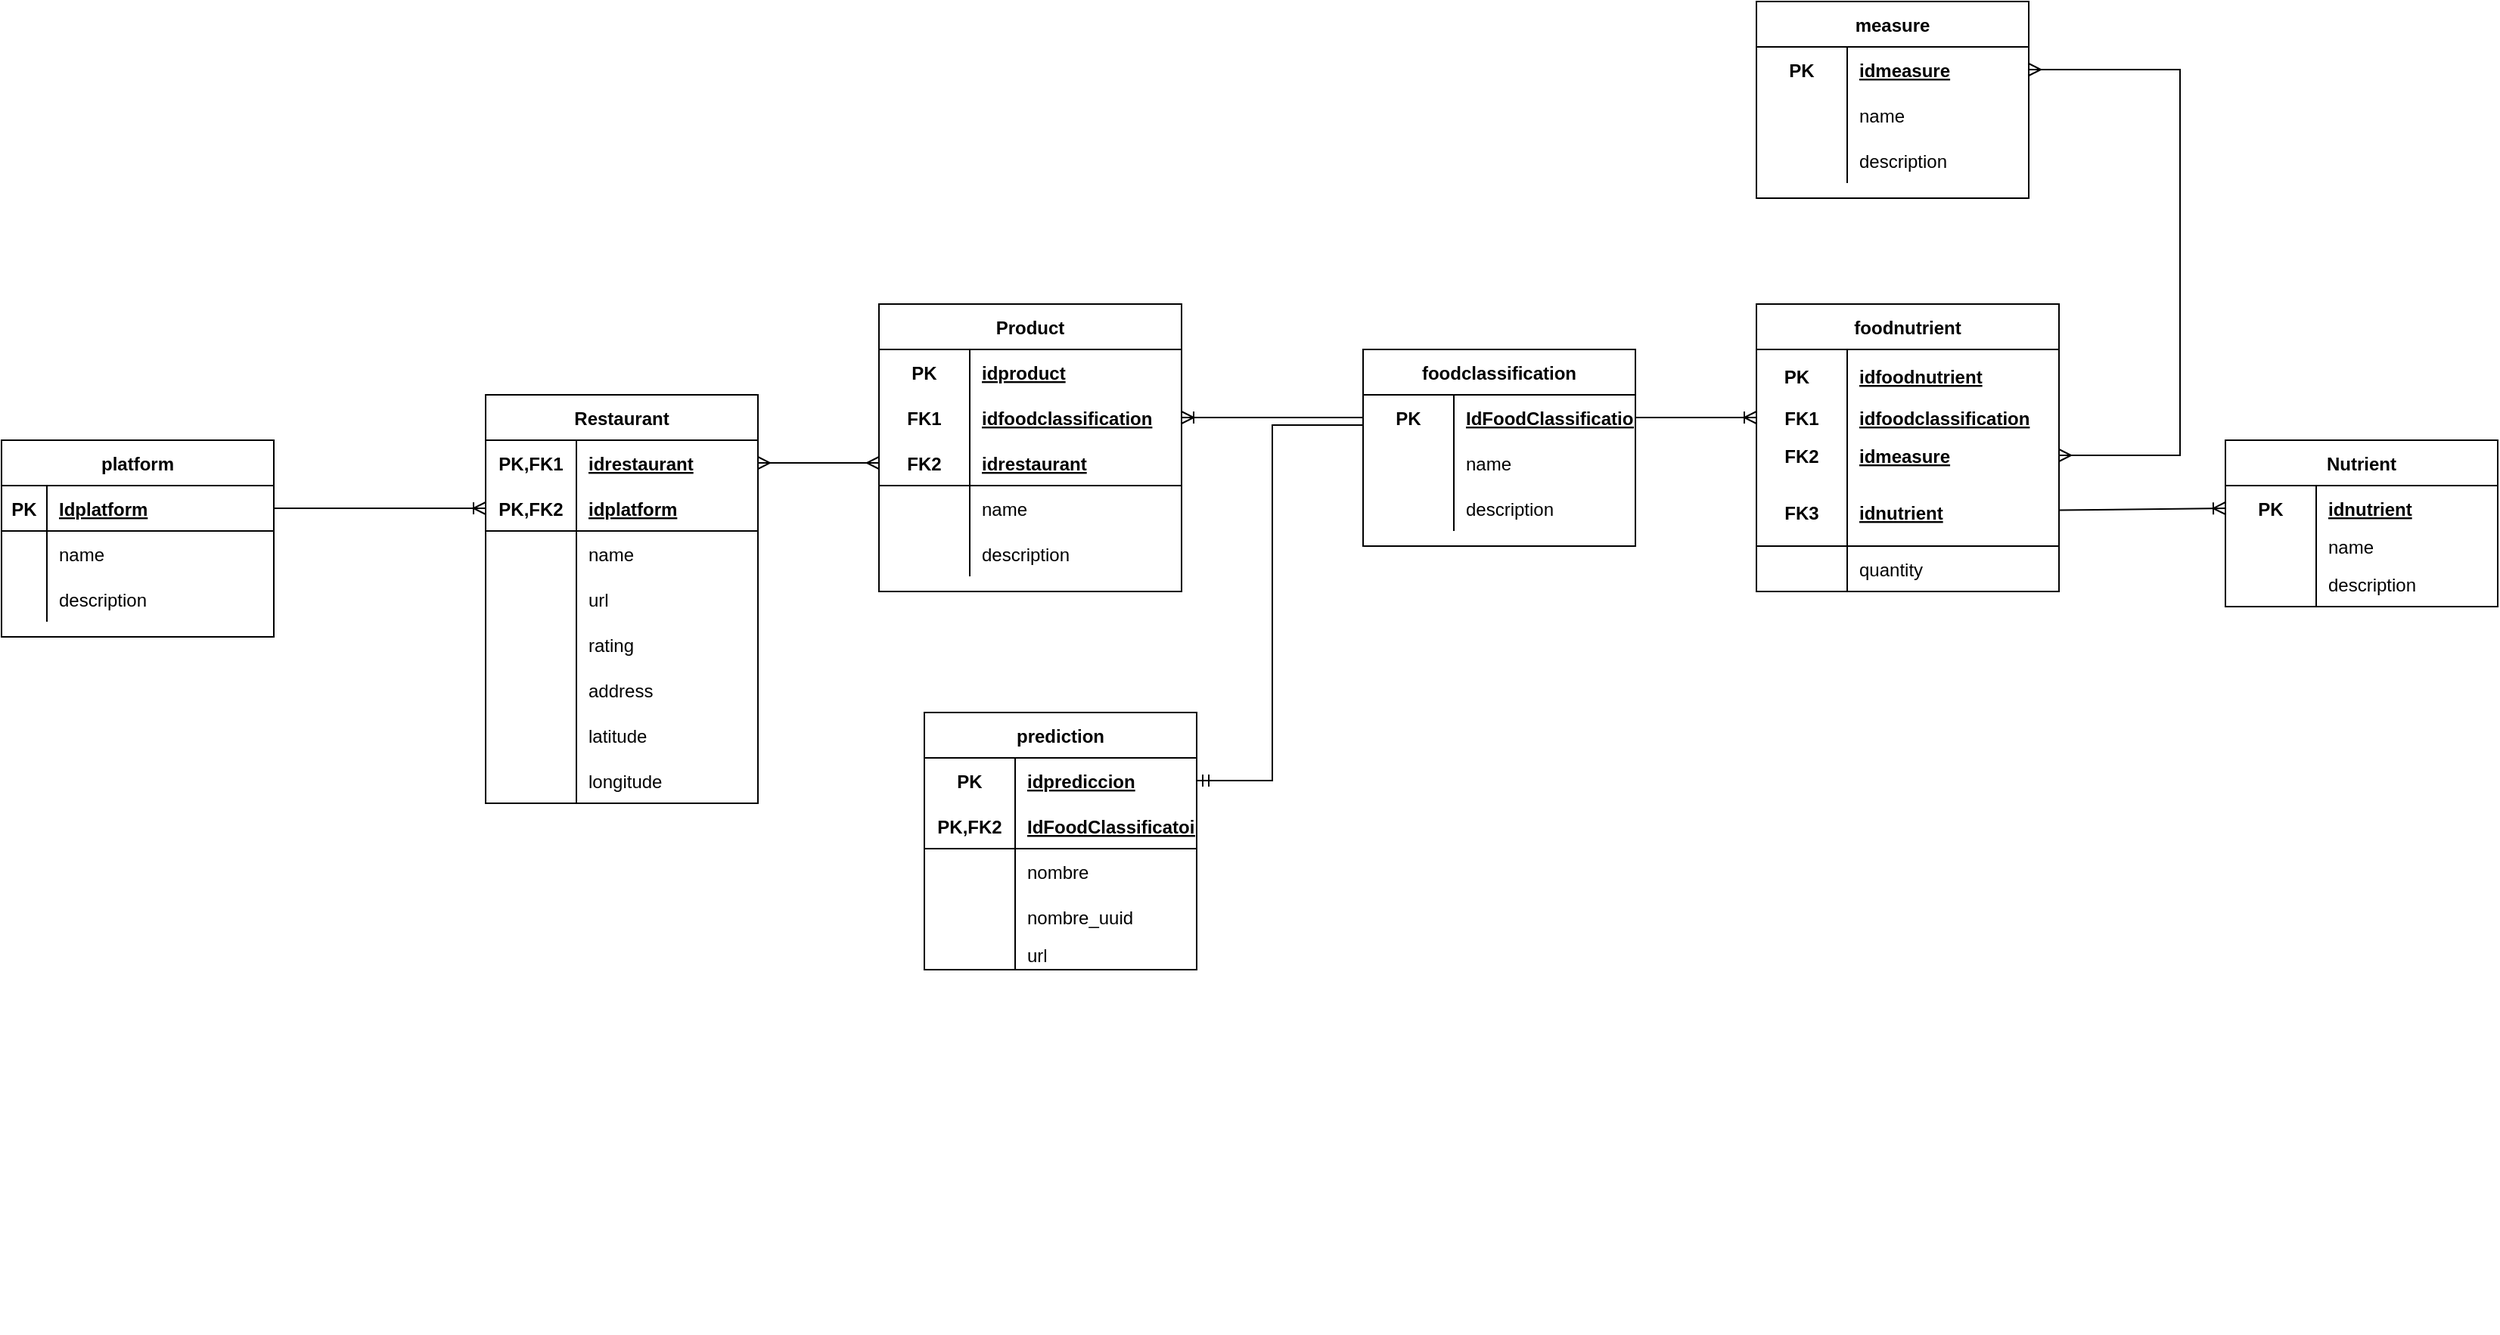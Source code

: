 <mxfile version="20.2.3" type="device"><diagram id="R2lEEEUBdFMjLlhIrx00" name="Page-1"><mxGraphModel dx="2277" dy="979" grid="1" gridSize="10" guides="1" tooltips="1" connect="1" arrows="1" fold="1" page="1" pageScale="1" pageWidth="850" pageHeight="1100" math="0" shadow="0" extFonts="Permanent Marker^https://fonts.googleapis.com/css?family=Permanent+Marker"><root><mxCell id="0"/><mxCell id="1" parent="0"/><mxCell id="LYZ60aFXGZnPsncm2H6R-14" value="Product" style="shape=table;startSize=30;container=1;collapsible=1;childLayout=tableLayout;fixedRows=1;rowLines=0;fontStyle=1;align=center;resizeLast=1;" parent="1" vertex="1"><mxGeometry x="390" y="250" width="200" height="190" as="geometry"/></mxCell><mxCell id="LYZ60aFXGZnPsncm2H6R-15" value="" style="shape=tableRow;horizontal=0;startSize=0;swimlaneHead=0;swimlaneBody=0;fillColor=none;collapsible=0;dropTarget=0;points=[[0,0.5],[1,0.5]];portConstraint=eastwest;top=0;left=0;right=0;bottom=0;" parent="LYZ60aFXGZnPsncm2H6R-14" vertex="1"><mxGeometry y="30" width="200" height="30" as="geometry"/></mxCell><mxCell id="LYZ60aFXGZnPsncm2H6R-16" value="PK" style="shape=partialRectangle;connectable=0;fillColor=none;top=0;left=0;bottom=0;right=0;fontStyle=1;overflow=hidden;" parent="LYZ60aFXGZnPsncm2H6R-15" vertex="1"><mxGeometry width="60" height="30" as="geometry"><mxRectangle width="60" height="30" as="alternateBounds"/></mxGeometry></mxCell><mxCell id="LYZ60aFXGZnPsncm2H6R-17" value="idproduct" style="shape=partialRectangle;connectable=0;fillColor=none;top=0;left=0;bottom=0;right=0;align=left;spacingLeft=6;fontStyle=5;overflow=hidden;" parent="LYZ60aFXGZnPsncm2H6R-15" vertex="1"><mxGeometry x="60" width="140" height="30" as="geometry"><mxRectangle width="140" height="30" as="alternateBounds"/></mxGeometry></mxCell><mxCell id="iwCgshM_eKpc2wPB2nay-14" value="" style="shape=tableRow;horizontal=0;startSize=0;swimlaneHead=0;swimlaneBody=0;fillColor=none;collapsible=0;dropTarget=0;points=[[0,0.5],[1,0.5]];portConstraint=eastwest;top=0;left=0;right=0;bottom=0;" parent="LYZ60aFXGZnPsncm2H6R-14" vertex="1"><mxGeometry y="60" width="200" height="30" as="geometry"/></mxCell><mxCell id="iwCgshM_eKpc2wPB2nay-15" value="FK1" style="shape=partialRectangle;connectable=0;fillColor=none;top=0;left=0;bottom=0;right=0;fontStyle=1;overflow=hidden;" parent="iwCgshM_eKpc2wPB2nay-14" vertex="1"><mxGeometry width="60" height="30" as="geometry"><mxRectangle width="60" height="30" as="alternateBounds"/></mxGeometry></mxCell><mxCell id="iwCgshM_eKpc2wPB2nay-16" value="idfoodclassification" style="shape=partialRectangle;connectable=0;fillColor=none;top=0;left=0;bottom=0;right=0;align=left;spacingLeft=6;fontStyle=5;overflow=hidden;" parent="iwCgshM_eKpc2wPB2nay-14" vertex="1"><mxGeometry x="60" width="140" height="30" as="geometry"><mxRectangle width="140" height="30" as="alternateBounds"/></mxGeometry></mxCell><mxCell id="LYZ60aFXGZnPsncm2H6R-128" value="" style="shape=tableRow;horizontal=0;startSize=0;swimlaneHead=0;swimlaneBody=0;fillColor=none;collapsible=0;dropTarget=0;points=[[0,0.5],[1,0.5]];portConstraint=eastwest;top=0;left=0;right=0;bottom=1;" parent="LYZ60aFXGZnPsncm2H6R-14" vertex="1"><mxGeometry y="90" width="200" height="30" as="geometry"/></mxCell><mxCell id="LYZ60aFXGZnPsncm2H6R-129" value="FK2" style="shape=partialRectangle;connectable=0;fillColor=none;top=0;left=0;bottom=0;right=0;fontStyle=1;overflow=hidden;" parent="LYZ60aFXGZnPsncm2H6R-128" vertex="1"><mxGeometry width="60" height="30" as="geometry"><mxRectangle width="60" height="30" as="alternateBounds"/></mxGeometry></mxCell><mxCell id="LYZ60aFXGZnPsncm2H6R-130" value="idrestaurant" style="shape=partialRectangle;connectable=0;fillColor=none;top=0;left=0;bottom=0;right=0;align=left;spacingLeft=6;fontStyle=5;overflow=hidden;" parent="LYZ60aFXGZnPsncm2H6R-128" vertex="1"><mxGeometry x="60" width="140" height="30" as="geometry"><mxRectangle width="140" height="30" as="alternateBounds"/></mxGeometry></mxCell><mxCell id="LYZ60aFXGZnPsncm2H6R-21" value="" style="shape=tableRow;horizontal=0;startSize=0;swimlaneHead=0;swimlaneBody=0;fillColor=none;collapsible=0;dropTarget=0;points=[[0,0.5],[1,0.5]];portConstraint=eastwest;top=0;left=0;right=0;bottom=0;" parent="LYZ60aFXGZnPsncm2H6R-14" vertex="1"><mxGeometry y="120" width="200" height="30" as="geometry"/></mxCell><mxCell id="LYZ60aFXGZnPsncm2H6R-22" value="" style="shape=partialRectangle;connectable=0;fillColor=none;top=0;left=0;bottom=0;right=0;editable=1;overflow=hidden;" parent="LYZ60aFXGZnPsncm2H6R-21" vertex="1"><mxGeometry width="60" height="30" as="geometry"><mxRectangle width="60" height="30" as="alternateBounds"/></mxGeometry></mxCell><mxCell id="LYZ60aFXGZnPsncm2H6R-23" value="name" style="shape=partialRectangle;connectable=0;fillColor=none;top=0;left=0;bottom=0;right=0;align=left;spacingLeft=6;overflow=hidden;" parent="LYZ60aFXGZnPsncm2H6R-21" vertex="1"><mxGeometry x="60" width="140" height="30" as="geometry"><mxRectangle width="140" height="30" as="alternateBounds"/></mxGeometry></mxCell><mxCell id="LYZ60aFXGZnPsncm2H6R-118" value="" style="shape=tableRow;horizontal=0;startSize=0;swimlaneHead=0;swimlaneBody=0;fillColor=none;collapsible=0;dropTarget=0;points=[[0,0.5],[1,0.5]];portConstraint=eastwest;top=0;left=0;right=0;bottom=0;" parent="LYZ60aFXGZnPsncm2H6R-14" vertex="1"><mxGeometry y="150" width="200" height="30" as="geometry"/></mxCell><mxCell id="LYZ60aFXGZnPsncm2H6R-119" value="" style="shape=partialRectangle;connectable=0;fillColor=none;top=0;left=0;bottom=0;right=0;editable=1;overflow=hidden;" parent="LYZ60aFXGZnPsncm2H6R-118" vertex="1"><mxGeometry width="60" height="30" as="geometry"><mxRectangle width="60" height="30" as="alternateBounds"/></mxGeometry></mxCell><mxCell id="LYZ60aFXGZnPsncm2H6R-120" value="description" style="shape=partialRectangle;connectable=0;fillColor=none;top=0;left=0;bottom=0;right=0;align=left;spacingLeft=6;overflow=hidden;" parent="LYZ60aFXGZnPsncm2H6R-118" vertex="1"><mxGeometry x="60" width="140" height="30" as="geometry"><mxRectangle width="140" height="30" as="alternateBounds"/></mxGeometry></mxCell><mxCell id="LYZ60aFXGZnPsncm2H6R-27" value="Nutrient" style="shape=table;startSize=30;container=1;collapsible=1;childLayout=tableLayout;fixedRows=1;rowLines=0;fontStyle=1;align=center;resizeLast=1;" parent="1" vertex="1"><mxGeometry x="1280" y="340" width="180" height="110" as="geometry"/></mxCell><mxCell id="LYZ60aFXGZnPsncm2H6R-28" value="" style="shape=tableRow;horizontal=0;startSize=0;swimlaneHead=0;swimlaneBody=0;fillColor=none;collapsible=0;dropTarget=0;points=[[0,0.5],[1,0.5]];portConstraint=eastwest;top=0;left=0;right=0;bottom=0;" parent="LYZ60aFXGZnPsncm2H6R-27" vertex="1"><mxGeometry y="30" width="180" height="30" as="geometry"/></mxCell><mxCell id="LYZ60aFXGZnPsncm2H6R-29" value="PK" style="shape=partialRectangle;connectable=0;fillColor=none;top=0;left=0;bottom=0;right=0;fontStyle=1;overflow=hidden;" parent="LYZ60aFXGZnPsncm2H6R-28" vertex="1"><mxGeometry width="60" height="30" as="geometry"><mxRectangle width="60" height="30" as="alternateBounds"/></mxGeometry></mxCell><mxCell id="LYZ60aFXGZnPsncm2H6R-30" value="idnutrient" style="shape=partialRectangle;connectable=0;fillColor=none;top=0;left=0;bottom=0;right=0;align=left;spacingLeft=6;fontStyle=5;overflow=hidden;" parent="LYZ60aFXGZnPsncm2H6R-28" vertex="1"><mxGeometry x="60" width="120" height="30" as="geometry"><mxRectangle width="120" height="30" as="alternateBounds"/></mxGeometry></mxCell><mxCell id="LYZ60aFXGZnPsncm2H6R-34" value="" style="shape=tableRow;horizontal=0;startSize=0;swimlaneHead=0;swimlaneBody=0;fillColor=none;collapsible=0;dropTarget=0;points=[[0,0.5],[1,0.5]];portConstraint=eastwest;top=0;left=0;right=0;bottom=0;" parent="LYZ60aFXGZnPsncm2H6R-27" vertex="1"><mxGeometry y="60" width="180" height="20" as="geometry"/></mxCell><mxCell id="LYZ60aFXGZnPsncm2H6R-35" value="" style="shape=partialRectangle;connectable=0;fillColor=none;top=0;left=0;bottom=0;right=0;editable=1;overflow=hidden;" parent="LYZ60aFXGZnPsncm2H6R-34" vertex="1"><mxGeometry width="60" height="20" as="geometry"><mxRectangle width="60" height="20" as="alternateBounds"/></mxGeometry></mxCell><mxCell id="LYZ60aFXGZnPsncm2H6R-36" value="name" style="shape=partialRectangle;connectable=0;fillColor=none;top=0;left=0;bottom=0;right=0;align=left;spacingLeft=6;overflow=hidden;" parent="LYZ60aFXGZnPsncm2H6R-34" vertex="1"><mxGeometry x="60" width="120" height="20" as="geometry"><mxRectangle width="120" height="20" as="alternateBounds"/></mxGeometry></mxCell><mxCell id="iwCgshM_eKpc2wPB2nay-20" value="" style="shape=tableRow;horizontal=0;startSize=0;swimlaneHead=0;swimlaneBody=0;fillColor=none;collapsible=0;dropTarget=0;points=[[0,0.5],[1,0.5]];portConstraint=eastwest;top=0;left=0;right=0;bottom=0;" parent="LYZ60aFXGZnPsncm2H6R-27" vertex="1"><mxGeometry y="80" width="180" height="30" as="geometry"/></mxCell><mxCell id="iwCgshM_eKpc2wPB2nay-21" value="" style="shape=partialRectangle;connectable=0;fillColor=none;top=0;left=0;bottom=0;right=0;editable=1;overflow=hidden;" parent="iwCgshM_eKpc2wPB2nay-20" vertex="1"><mxGeometry width="60" height="30" as="geometry"><mxRectangle width="60" height="30" as="alternateBounds"/></mxGeometry></mxCell><mxCell id="iwCgshM_eKpc2wPB2nay-22" value="description" style="shape=partialRectangle;connectable=0;fillColor=none;top=0;left=0;bottom=0;right=0;align=left;spacingLeft=6;overflow=hidden;" parent="iwCgshM_eKpc2wPB2nay-20" vertex="1"><mxGeometry x="60" width="120" height="30" as="geometry"><mxRectangle width="120" height="30" as="alternateBounds"/></mxGeometry></mxCell><mxCell id="LYZ60aFXGZnPsncm2H6R-40" value="foodnutrient" style="shape=table;startSize=30;container=1;collapsible=1;childLayout=tableLayout;fixedRows=1;rowLines=0;fontStyle=1;align=center;resizeLast=1;" parent="1" vertex="1"><mxGeometry x="970" y="250" width="200" height="190" as="geometry"/></mxCell><mxCell id="LYZ60aFXGZnPsncm2H6R-132" value="" style="shape=tableRow;horizontal=0;startSize=0;swimlaneHead=0;swimlaneBody=0;fillColor=none;collapsible=0;dropTarget=0;points=[[0,0.5],[1,0.5]];portConstraint=eastwest;top=0;left=0;right=0;bottom=0;" parent="LYZ60aFXGZnPsncm2H6R-40" vertex="1"><mxGeometry y="30" width="200" height="35" as="geometry"/></mxCell><mxCell id="LYZ60aFXGZnPsncm2H6R-133" value="PK  " style="shape=partialRectangle;connectable=0;fillColor=none;top=0;left=0;bottom=0;right=0;fontStyle=1;overflow=hidden;" parent="LYZ60aFXGZnPsncm2H6R-132" vertex="1"><mxGeometry width="60" height="35" as="geometry"><mxRectangle width="60" height="35" as="alternateBounds"/></mxGeometry></mxCell><mxCell id="LYZ60aFXGZnPsncm2H6R-134" value="idfoodnutrient" style="shape=partialRectangle;connectable=0;fillColor=none;top=0;left=0;bottom=0;right=0;align=left;spacingLeft=6;fontStyle=5;overflow=hidden;" parent="LYZ60aFXGZnPsncm2H6R-132" vertex="1"><mxGeometry x="60" width="140" height="35" as="geometry"><mxRectangle width="140" height="35" as="alternateBounds"/></mxGeometry></mxCell><mxCell id="LYZ60aFXGZnPsncm2H6R-41" value="" style="shape=tableRow;horizontal=0;startSize=0;swimlaneHead=0;swimlaneBody=0;fillColor=none;collapsible=0;dropTarget=0;points=[[0,0.5],[1,0.5]];portConstraint=eastwest;top=0;left=0;right=0;bottom=0;" parent="LYZ60aFXGZnPsncm2H6R-40" vertex="1"><mxGeometry y="65" width="200" height="20" as="geometry"/></mxCell><mxCell id="LYZ60aFXGZnPsncm2H6R-42" value="FK1" style="shape=partialRectangle;connectable=0;fillColor=none;top=0;left=0;bottom=0;right=0;fontStyle=1;overflow=hidden;" parent="LYZ60aFXGZnPsncm2H6R-41" vertex="1"><mxGeometry width="60" height="20" as="geometry"><mxRectangle width="60" height="20" as="alternateBounds"/></mxGeometry></mxCell><mxCell id="LYZ60aFXGZnPsncm2H6R-43" value="idfoodclassification" style="shape=partialRectangle;connectable=0;fillColor=none;top=0;left=0;bottom=0;right=0;align=left;spacingLeft=6;fontStyle=5;overflow=hidden;" parent="LYZ60aFXGZnPsncm2H6R-41" vertex="1"><mxGeometry x="60" width="140" height="20" as="geometry"><mxRectangle width="140" height="20" as="alternateBounds"/></mxGeometry></mxCell><mxCell id="LYZ60aFXGZnPsncm2H6R-95" value="" style="shape=tableRow;horizontal=0;startSize=0;swimlaneHead=0;swimlaneBody=0;fillColor=none;collapsible=0;dropTarget=0;points=[[0,0.5],[1,0.5]];portConstraint=eastwest;top=0;left=0;right=0;bottom=0;" parent="LYZ60aFXGZnPsncm2H6R-40" vertex="1"><mxGeometry y="85" width="200" height="30" as="geometry"/></mxCell><mxCell id="LYZ60aFXGZnPsncm2H6R-96" value="FK2" style="shape=partialRectangle;connectable=0;fillColor=none;top=0;left=0;bottom=0;right=0;fontStyle=1;overflow=hidden;" parent="LYZ60aFXGZnPsncm2H6R-95" vertex="1"><mxGeometry width="60" height="30" as="geometry"><mxRectangle width="60" height="30" as="alternateBounds"/></mxGeometry></mxCell><mxCell id="LYZ60aFXGZnPsncm2H6R-97" value="idmeasure" style="shape=partialRectangle;connectable=0;fillColor=none;top=0;left=0;bottom=0;right=0;align=left;spacingLeft=6;fontStyle=5;overflow=hidden;" parent="LYZ60aFXGZnPsncm2H6R-95" vertex="1"><mxGeometry x="60" width="140" height="30" as="geometry"><mxRectangle width="140" height="30" as="alternateBounds"/></mxGeometry></mxCell><mxCell id="LYZ60aFXGZnPsncm2H6R-44" value="" style="shape=tableRow;horizontal=0;startSize=0;swimlaneHead=0;swimlaneBody=0;fillColor=none;collapsible=0;dropTarget=0;points=[[0,0.5],[1,0.5]];portConstraint=eastwest;top=0;left=0;right=0;bottom=1;" parent="LYZ60aFXGZnPsncm2H6R-40" vertex="1"><mxGeometry y="115" width="200" height="45" as="geometry"/></mxCell><mxCell id="LYZ60aFXGZnPsncm2H6R-45" value="FK3" style="shape=partialRectangle;connectable=0;fillColor=none;top=0;left=0;bottom=0;right=0;fontStyle=1;overflow=hidden;" parent="LYZ60aFXGZnPsncm2H6R-44" vertex="1"><mxGeometry width="60" height="45" as="geometry"><mxRectangle width="60" height="45" as="alternateBounds"/></mxGeometry></mxCell><mxCell id="LYZ60aFXGZnPsncm2H6R-46" value="idnutrient" style="shape=partialRectangle;connectable=0;fillColor=none;top=0;left=0;bottom=0;right=0;align=left;spacingLeft=6;fontStyle=5;overflow=hidden;" parent="LYZ60aFXGZnPsncm2H6R-44" vertex="1"><mxGeometry x="60" width="140" height="45" as="geometry"><mxRectangle width="140" height="45" as="alternateBounds"/></mxGeometry></mxCell><mxCell id="LYZ60aFXGZnPsncm2H6R-47" value="" style="shape=tableRow;horizontal=0;startSize=0;swimlaneHead=0;swimlaneBody=0;fillColor=none;collapsible=0;dropTarget=0;points=[[0,0.5],[1,0.5]];portConstraint=eastwest;top=0;left=0;right=0;bottom=0;" parent="LYZ60aFXGZnPsncm2H6R-40" vertex="1"><mxGeometry y="160" width="200" height="30" as="geometry"/></mxCell><mxCell id="LYZ60aFXGZnPsncm2H6R-48" value="" style="shape=partialRectangle;connectable=0;fillColor=none;top=0;left=0;bottom=0;right=0;editable=1;overflow=hidden;" parent="LYZ60aFXGZnPsncm2H6R-47" vertex="1"><mxGeometry width="60" height="30" as="geometry"><mxRectangle width="60" height="30" as="alternateBounds"/></mxGeometry></mxCell><mxCell id="LYZ60aFXGZnPsncm2H6R-49" value="quantity" style="shape=partialRectangle;connectable=0;fillColor=none;top=0;left=0;bottom=0;right=0;align=left;spacingLeft=6;overflow=hidden;" parent="LYZ60aFXGZnPsncm2H6R-47" vertex="1"><mxGeometry x="60" width="140" height="30" as="geometry"><mxRectangle width="140" height="30" as="alternateBounds"/></mxGeometry></mxCell><mxCell id="LYZ60aFXGZnPsncm2H6R-53" value="prediction" style="shape=table;startSize=30;container=1;collapsible=1;childLayout=tableLayout;fixedRows=1;rowLines=0;fontStyle=1;align=center;resizeLast=1;" parent="1" vertex="1"><mxGeometry x="420" y="520" width="180" height="170" as="geometry"/></mxCell><mxCell id="LYZ60aFXGZnPsncm2H6R-54" value="" style="shape=tableRow;horizontal=0;startSize=0;swimlaneHead=0;swimlaneBody=0;fillColor=none;collapsible=0;dropTarget=0;points=[[0,0.5],[1,0.5]];portConstraint=eastwest;top=0;left=0;right=0;bottom=0;" parent="LYZ60aFXGZnPsncm2H6R-53" vertex="1"><mxGeometry y="30" width="180" height="30" as="geometry"/></mxCell><mxCell id="LYZ60aFXGZnPsncm2H6R-55" value="PK" style="shape=partialRectangle;connectable=0;fillColor=none;top=0;left=0;bottom=0;right=0;fontStyle=1;overflow=hidden;" parent="LYZ60aFXGZnPsncm2H6R-54" vertex="1"><mxGeometry width="60" height="30" as="geometry"><mxRectangle width="60" height="30" as="alternateBounds"/></mxGeometry></mxCell><mxCell id="LYZ60aFXGZnPsncm2H6R-56" value="idprediccion" style="shape=partialRectangle;connectable=0;fillColor=none;top=0;left=0;bottom=0;right=0;align=left;spacingLeft=6;fontStyle=5;overflow=hidden;" parent="LYZ60aFXGZnPsncm2H6R-54" vertex="1"><mxGeometry x="60" width="120" height="30" as="geometry"><mxRectangle width="120" height="30" as="alternateBounds"/></mxGeometry></mxCell><mxCell id="LYZ60aFXGZnPsncm2H6R-57" value="" style="shape=tableRow;horizontal=0;startSize=0;swimlaneHead=0;swimlaneBody=0;fillColor=none;collapsible=0;dropTarget=0;points=[[0,0.5],[1,0.5]];portConstraint=eastwest;top=0;left=0;right=0;bottom=1;" parent="LYZ60aFXGZnPsncm2H6R-53" vertex="1"><mxGeometry y="60" width="180" height="30" as="geometry"/></mxCell><mxCell id="LYZ60aFXGZnPsncm2H6R-58" value="PK,FK2" style="shape=partialRectangle;connectable=0;fillColor=none;top=0;left=0;bottom=0;right=0;fontStyle=1;overflow=hidden;" parent="LYZ60aFXGZnPsncm2H6R-57" vertex="1"><mxGeometry width="60" height="30" as="geometry"><mxRectangle width="60" height="30" as="alternateBounds"/></mxGeometry></mxCell><mxCell id="LYZ60aFXGZnPsncm2H6R-59" value="IdFoodClassificatoin" style="shape=partialRectangle;connectable=0;fillColor=none;top=0;left=0;bottom=0;right=0;align=left;spacingLeft=6;fontStyle=5;overflow=hidden;" parent="LYZ60aFXGZnPsncm2H6R-57" vertex="1"><mxGeometry x="60" width="120" height="30" as="geometry"><mxRectangle width="120" height="30" as="alternateBounds"/></mxGeometry></mxCell><mxCell id="CqZflX9iYE7Q4qxHe3dz-7" value="" style="shape=tableRow;horizontal=0;startSize=0;swimlaneHead=0;swimlaneBody=0;fillColor=none;collapsible=0;dropTarget=0;points=[[0,0.5],[1,0.5]];portConstraint=eastwest;top=0;left=0;right=0;bottom=0;" parent="LYZ60aFXGZnPsncm2H6R-53" vertex="1"><mxGeometry y="90" width="180" height="30" as="geometry"/></mxCell><mxCell id="CqZflX9iYE7Q4qxHe3dz-8" value="" style="shape=partialRectangle;connectable=0;fillColor=none;top=0;left=0;bottom=0;right=0;editable=1;overflow=hidden;" parent="CqZflX9iYE7Q4qxHe3dz-7" vertex="1"><mxGeometry width="60" height="30" as="geometry"><mxRectangle width="60" height="30" as="alternateBounds"/></mxGeometry></mxCell><mxCell id="CqZflX9iYE7Q4qxHe3dz-9" value="nombre" style="shape=partialRectangle;connectable=0;fillColor=none;top=0;left=0;bottom=0;right=0;align=left;spacingLeft=6;overflow=hidden;" parent="CqZflX9iYE7Q4qxHe3dz-7" vertex="1"><mxGeometry x="60" width="120" height="30" as="geometry"><mxRectangle width="120" height="30" as="alternateBounds"/></mxGeometry></mxCell><mxCell id="CqZflX9iYE7Q4qxHe3dz-10" value="" style="shape=tableRow;horizontal=0;startSize=0;swimlaneHead=0;swimlaneBody=0;fillColor=none;collapsible=0;dropTarget=0;points=[[0,0.5],[1,0.5]];portConstraint=eastwest;top=0;left=0;right=0;bottom=0;" parent="LYZ60aFXGZnPsncm2H6R-53" vertex="1"><mxGeometry y="120" width="180" height="30" as="geometry"/></mxCell><mxCell id="CqZflX9iYE7Q4qxHe3dz-11" value="" style="shape=partialRectangle;connectable=0;fillColor=none;top=0;left=0;bottom=0;right=0;editable=1;overflow=hidden;" parent="CqZflX9iYE7Q4qxHe3dz-10" vertex="1"><mxGeometry width="60" height="30" as="geometry"><mxRectangle width="60" height="30" as="alternateBounds"/></mxGeometry></mxCell><mxCell id="CqZflX9iYE7Q4qxHe3dz-12" value="nombre_uuid" style="shape=partialRectangle;connectable=0;fillColor=none;top=0;left=0;bottom=0;right=0;align=left;spacingLeft=6;overflow=hidden;" parent="CqZflX9iYE7Q4qxHe3dz-10" vertex="1"><mxGeometry x="60" width="120" height="30" as="geometry"><mxRectangle width="120" height="30" as="alternateBounds"/></mxGeometry></mxCell><mxCell id="LYZ60aFXGZnPsncm2H6R-60" value="" style="shape=tableRow;horizontal=0;startSize=0;swimlaneHead=0;swimlaneBody=0;fillColor=none;collapsible=0;dropTarget=0;points=[[0,0.5],[1,0.5]];portConstraint=eastwest;top=0;left=0;right=0;bottom=0;" parent="LYZ60aFXGZnPsncm2H6R-53" vertex="1"><mxGeometry y="150" width="180" height="20" as="geometry"/></mxCell><mxCell id="LYZ60aFXGZnPsncm2H6R-61" value="" style="shape=partialRectangle;connectable=0;fillColor=none;top=0;left=0;bottom=0;right=0;editable=1;overflow=hidden;" parent="LYZ60aFXGZnPsncm2H6R-60" vertex="1"><mxGeometry width="60" height="20" as="geometry"><mxRectangle width="60" height="20" as="alternateBounds"/></mxGeometry></mxCell><mxCell id="LYZ60aFXGZnPsncm2H6R-62" value="url" style="shape=partialRectangle;connectable=0;fillColor=none;top=0;left=0;bottom=0;right=0;align=left;spacingLeft=6;overflow=hidden;" parent="LYZ60aFXGZnPsncm2H6R-60" vertex="1"><mxGeometry x="60" width="120" height="20" as="geometry"><mxRectangle width="120" height="20" as="alternateBounds"/></mxGeometry></mxCell><mxCell id="LYZ60aFXGZnPsncm2H6R-98" value="measure" style="shape=table;startSize=30;container=1;collapsible=1;childLayout=tableLayout;fixedRows=1;rowLines=0;fontStyle=1;align=center;resizeLast=1;" parent="1" vertex="1"><mxGeometry x="970" y="50" width="180" height="130" as="geometry"/></mxCell><mxCell id="LYZ60aFXGZnPsncm2H6R-99" value="" style="shape=tableRow;horizontal=0;startSize=0;swimlaneHead=0;swimlaneBody=0;fillColor=none;collapsible=0;dropTarget=0;points=[[0,0.5],[1,0.5]];portConstraint=eastwest;top=0;left=0;right=0;bottom=0;" parent="LYZ60aFXGZnPsncm2H6R-98" vertex="1"><mxGeometry y="30" width="180" height="30" as="geometry"/></mxCell><mxCell id="LYZ60aFXGZnPsncm2H6R-100" value="PK" style="shape=partialRectangle;connectable=0;fillColor=none;top=0;left=0;bottom=0;right=0;fontStyle=1;overflow=hidden;" parent="LYZ60aFXGZnPsncm2H6R-99" vertex="1"><mxGeometry width="60" height="30" as="geometry"><mxRectangle width="60" height="30" as="alternateBounds"/></mxGeometry></mxCell><mxCell id="LYZ60aFXGZnPsncm2H6R-101" value="idmeasure" style="shape=partialRectangle;connectable=0;fillColor=none;top=0;left=0;bottom=0;right=0;align=left;spacingLeft=6;fontStyle=5;overflow=hidden;" parent="LYZ60aFXGZnPsncm2H6R-99" vertex="1"><mxGeometry x="60" width="120" height="30" as="geometry"><mxRectangle width="120" height="30" as="alternateBounds"/></mxGeometry></mxCell><mxCell id="LYZ60aFXGZnPsncm2H6R-105" value="" style="shape=tableRow;horizontal=0;startSize=0;swimlaneHead=0;swimlaneBody=0;fillColor=none;collapsible=0;dropTarget=0;points=[[0,0.5],[1,0.5]];portConstraint=eastwest;top=0;left=0;right=0;bottom=0;" parent="LYZ60aFXGZnPsncm2H6R-98" vertex="1"><mxGeometry y="60" width="180" height="30" as="geometry"/></mxCell><mxCell id="LYZ60aFXGZnPsncm2H6R-106" value="" style="shape=partialRectangle;connectable=0;fillColor=none;top=0;left=0;bottom=0;right=0;editable=1;overflow=hidden;" parent="LYZ60aFXGZnPsncm2H6R-105" vertex="1"><mxGeometry width="60" height="30" as="geometry"><mxRectangle width="60" height="30" as="alternateBounds"/></mxGeometry></mxCell><mxCell id="LYZ60aFXGZnPsncm2H6R-107" value="name" style="shape=partialRectangle;connectable=0;fillColor=none;top=0;left=0;bottom=0;right=0;align=left;spacingLeft=6;overflow=hidden;" parent="LYZ60aFXGZnPsncm2H6R-105" vertex="1"><mxGeometry x="60" width="120" height="30" as="geometry"><mxRectangle width="120" height="30" as="alternateBounds"/></mxGeometry></mxCell><mxCell id="LYZ60aFXGZnPsncm2H6R-108" value="" style="shape=tableRow;horizontal=0;startSize=0;swimlaneHead=0;swimlaneBody=0;fillColor=none;collapsible=0;dropTarget=0;points=[[0,0.5],[1,0.5]];portConstraint=eastwest;top=0;left=0;right=0;bottom=0;" parent="LYZ60aFXGZnPsncm2H6R-98" vertex="1"><mxGeometry y="90" width="180" height="30" as="geometry"/></mxCell><mxCell id="LYZ60aFXGZnPsncm2H6R-109" value="" style="shape=partialRectangle;connectable=0;fillColor=none;top=0;left=0;bottom=0;right=0;editable=1;overflow=hidden;" parent="LYZ60aFXGZnPsncm2H6R-108" vertex="1"><mxGeometry width="60" height="30" as="geometry"><mxRectangle width="60" height="30" as="alternateBounds"/></mxGeometry></mxCell><mxCell id="LYZ60aFXGZnPsncm2H6R-110" value="description" style="shape=partialRectangle;connectable=0;fillColor=none;top=0;left=0;bottom=0;right=0;align=left;spacingLeft=6;overflow=hidden;" parent="LYZ60aFXGZnPsncm2H6R-108" vertex="1"><mxGeometry x="60" width="120" height="30" as="geometry"><mxRectangle width="120" height="30" as="alternateBounds"/></mxGeometry></mxCell><mxCell id="LYZ60aFXGZnPsncm2H6R-111" value="" style="fontSize=12;html=1;endArrow=ERoneToMany;rounded=0;entryX=0;entryY=0.5;entryDx=0;entryDy=0;" parent="1" source="LYZ60aFXGZnPsncm2H6R-44" target="LYZ60aFXGZnPsncm2H6R-28" edge="1"><mxGeometry width="100" height="100" relative="1" as="geometry"><mxPoint x="1470" y="240" as="sourcePoint"/><mxPoint x="1570" y="140" as="targetPoint"/></mxGeometry></mxCell><mxCell id="LYZ60aFXGZnPsncm2H6R-113" value="" style="fontSize=12;html=1;endArrow=ERmany;startArrow=ERmany;rounded=0;entryX=1;entryY=0.5;entryDx=0;entryDy=0;exitX=1;exitY=0.5;exitDx=0;exitDy=0;edgeStyle=orthogonalEdgeStyle;" parent="1" source="LYZ60aFXGZnPsncm2H6R-95" target="LYZ60aFXGZnPsncm2H6R-99" edge="1"><mxGeometry width="100" height="100" relative="1" as="geometry"><mxPoint x="1400" y="210" as="sourcePoint"/><mxPoint x="1500" y="110" as="targetPoint"/><Array as="points"><mxPoint x="1250" y="350"/><mxPoint x="1250" y="95"/></Array></mxGeometry></mxCell><mxCell id="LYZ60aFXGZnPsncm2H6R-116" value="" style="edgeStyle=entityRelationEdgeStyle;fontSize=12;html=1;endArrow=ERmany;startArrow=ERmany;rounded=0;exitX=1;exitY=0.5;exitDx=0;exitDy=0;entryX=0;entryY=0.5;entryDx=0;entryDy=0;" parent="1" source="-NnT0GdaOsB0aFJ_ksFu-25" target="LYZ60aFXGZnPsncm2H6R-128" edge="1"><mxGeometry width="100" height="100" relative="1" as="geometry"><mxPoint x="380" y="630" as="sourcePoint"/><mxPoint x="480" y="530" as="targetPoint"/></mxGeometry></mxCell><mxCell id="iwCgshM_eKpc2wPB2nay-1" value="foodclassification" style="shape=table;startSize=30;container=1;collapsible=1;childLayout=tableLayout;fixedRows=1;rowLines=0;fontStyle=1;align=center;resizeLast=1;" parent="1" vertex="1"><mxGeometry x="710" y="280" width="180" height="130" as="geometry"/></mxCell><mxCell id="iwCgshM_eKpc2wPB2nay-2" value="" style="shape=tableRow;horizontal=0;startSize=0;swimlaneHead=0;swimlaneBody=0;fillColor=none;collapsible=0;dropTarget=0;points=[[0,0.5],[1,0.5]];portConstraint=eastwest;top=0;left=0;right=0;bottom=0;" parent="iwCgshM_eKpc2wPB2nay-1" vertex="1"><mxGeometry y="30" width="180" height="30" as="geometry"/></mxCell><mxCell id="iwCgshM_eKpc2wPB2nay-3" value="PK" style="shape=partialRectangle;connectable=0;fillColor=none;top=0;left=0;bottom=0;right=0;fontStyle=1;overflow=hidden;" parent="iwCgshM_eKpc2wPB2nay-2" vertex="1"><mxGeometry width="60" height="30" as="geometry"><mxRectangle width="60" height="30" as="alternateBounds"/></mxGeometry></mxCell><mxCell id="iwCgshM_eKpc2wPB2nay-4" value="IdFoodClassification" style="shape=partialRectangle;connectable=0;fillColor=none;top=0;left=0;bottom=0;right=0;align=left;spacingLeft=6;fontStyle=5;overflow=hidden;" parent="iwCgshM_eKpc2wPB2nay-2" vertex="1"><mxGeometry x="60" width="120" height="30" as="geometry"><mxRectangle width="120" height="30" as="alternateBounds"/></mxGeometry></mxCell><mxCell id="iwCgshM_eKpc2wPB2nay-8" value="" style="shape=tableRow;horizontal=0;startSize=0;swimlaneHead=0;swimlaneBody=0;fillColor=none;collapsible=0;dropTarget=0;points=[[0,0.5],[1,0.5]];portConstraint=eastwest;top=0;left=0;right=0;bottom=0;" parent="iwCgshM_eKpc2wPB2nay-1" vertex="1"><mxGeometry y="60" width="180" height="30" as="geometry"/></mxCell><mxCell id="iwCgshM_eKpc2wPB2nay-9" value="" style="shape=partialRectangle;connectable=0;fillColor=none;top=0;left=0;bottom=0;right=0;editable=1;overflow=hidden;" parent="iwCgshM_eKpc2wPB2nay-8" vertex="1"><mxGeometry width="60" height="30" as="geometry"><mxRectangle width="60" height="30" as="alternateBounds"/></mxGeometry></mxCell><mxCell id="iwCgshM_eKpc2wPB2nay-10" value="name" style="shape=partialRectangle;connectable=0;fillColor=none;top=0;left=0;bottom=0;right=0;align=left;spacingLeft=6;overflow=hidden;" parent="iwCgshM_eKpc2wPB2nay-8" vertex="1"><mxGeometry x="60" width="120" height="30" as="geometry"><mxRectangle width="120" height="30" as="alternateBounds"/></mxGeometry></mxCell><mxCell id="iwCgshM_eKpc2wPB2nay-11" value="" style="shape=tableRow;horizontal=0;startSize=0;swimlaneHead=0;swimlaneBody=0;fillColor=none;collapsible=0;dropTarget=0;points=[[0,0.5],[1,0.5]];portConstraint=eastwest;top=0;left=0;right=0;bottom=0;" parent="iwCgshM_eKpc2wPB2nay-1" vertex="1"><mxGeometry y="90" width="180" height="30" as="geometry"/></mxCell><mxCell id="iwCgshM_eKpc2wPB2nay-12" value="" style="shape=partialRectangle;connectable=0;fillColor=none;top=0;left=0;bottom=0;right=0;editable=1;overflow=hidden;" parent="iwCgshM_eKpc2wPB2nay-11" vertex="1"><mxGeometry width="60" height="30" as="geometry"><mxRectangle width="60" height="30" as="alternateBounds"/></mxGeometry></mxCell><mxCell id="iwCgshM_eKpc2wPB2nay-13" value="description" style="shape=partialRectangle;connectable=0;fillColor=none;top=0;left=0;bottom=0;right=0;align=left;spacingLeft=6;overflow=hidden;" parent="iwCgshM_eKpc2wPB2nay-11" vertex="1"><mxGeometry x="60" width="120" height="30" as="geometry"><mxRectangle width="120" height="30" as="alternateBounds"/></mxGeometry></mxCell><mxCell id="iwCgshM_eKpc2wPB2nay-23" value="" style="edgeStyle=elbowEdgeStyle;fontSize=12;html=1;endArrow=ERoneToMany;rounded=0;entryX=1;entryY=0.5;entryDx=0;entryDy=0;exitX=0;exitY=0.5;exitDx=0;exitDy=0;" parent="1" source="iwCgshM_eKpc2wPB2nay-2" target="iwCgshM_eKpc2wPB2nay-14" edge="1"><mxGeometry width="100" height="100" relative="1" as="geometry"><mxPoint x="900" y="560" as="sourcePoint"/><mxPoint x="1000" y="460" as="targetPoint"/><Array as="points"><mxPoint x="660" y="325"/><mxPoint x="630" y="460"/></Array></mxGeometry></mxCell><mxCell id="ww_BWt78obCj822GT9jT-1" value="" style="edgeStyle=entityRelationEdgeStyle;fontSize=12;html=1;endArrow=ERoneToMany;rounded=0;entryX=0;entryY=0.5;entryDx=0;entryDy=0;exitX=1;exitY=0.5;exitDx=0;exitDy=0;" parent="1" source="iwCgshM_eKpc2wPB2nay-2" target="LYZ60aFXGZnPsncm2H6R-41" edge="1"><mxGeometry width="100" height="100" relative="1" as="geometry"><mxPoint x="850" y="400" as="sourcePoint"/><mxPoint x="950" y="300" as="targetPoint"/></mxGeometry></mxCell><mxCell id="ww_BWt78obCj822GT9jT-2" value="" style="fontSize=12;html=1;endArrow=ERmandOne;rounded=0;entryX=1;entryY=0.5;entryDx=0;entryDy=0;edgeStyle=orthogonalEdgeStyle;" parent="1" target="LYZ60aFXGZnPsncm2H6R-54" edge="1"><mxGeometry width="100" height="100" relative="1" as="geometry"><mxPoint x="710" y="330" as="sourcePoint"/><mxPoint x="890" y="580" as="targetPoint"/><Array as="points"><mxPoint x="650" y="330"/><mxPoint x="650" y="565"/></Array></mxGeometry></mxCell><mxCell id="CqZflX9iYE7Q4qxHe3dz-4" value="" style="shape=tableRow;horizontal=0;startSize=0;swimlaneHead=0;swimlaneBody=0;fillColor=none;collapsible=0;dropTarget=0;points=[[0,0.5],[1,0.5]];portConstraint=eastwest;top=0;left=0;right=0;bottom=0;" parent="1" vertex="1"><mxGeometry x="340" y="620" width="180" height="30" as="geometry"/></mxCell><mxCell id="CqZflX9iYE7Q4qxHe3dz-5" value="" style="shape=partialRectangle;connectable=0;fillColor=none;top=0;left=0;bottom=0;right=0;editable=1;overflow=hidden;" parent="CqZflX9iYE7Q4qxHe3dz-4" vertex="1"><mxGeometry width="60" height="30" as="geometry"><mxRectangle width="60" height="30" as="alternateBounds"/></mxGeometry></mxCell><mxCell id="-NnT0GdaOsB0aFJ_ksFu-1" value="platform" style="shape=table;startSize=30;container=1;collapsible=1;childLayout=tableLayout;fixedRows=1;rowLines=0;fontStyle=1;align=center;resizeLast=1;" parent="1" vertex="1"><mxGeometry x="-190" y="340" width="180" height="130" as="geometry"/></mxCell><mxCell id="-NnT0GdaOsB0aFJ_ksFu-2" value="" style="shape=tableRow;horizontal=0;startSize=0;swimlaneHead=0;swimlaneBody=0;fillColor=none;collapsible=0;dropTarget=0;points=[[0,0.5],[1,0.5]];portConstraint=eastwest;top=0;left=0;right=0;bottom=1;" parent="-NnT0GdaOsB0aFJ_ksFu-1" vertex="1"><mxGeometry y="30" width="180" height="30" as="geometry"/></mxCell><mxCell id="-NnT0GdaOsB0aFJ_ksFu-3" value="PK" style="shape=partialRectangle;connectable=0;fillColor=none;top=0;left=0;bottom=0;right=0;fontStyle=1;overflow=hidden;" parent="-NnT0GdaOsB0aFJ_ksFu-2" vertex="1"><mxGeometry width="30" height="30" as="geometry"><mxRectangle width="30" height="30" as="alternateBounds"/></mxGeometry></mxCell><mxCell id="-NnT0GdaOsB0aFJ_ksFu-4" value="Idplatform" style="shape=partialRectangle;connectable=0;fillColor=none;top=0;left=0;bottom=0;right=0;align=left;spacingLeft=6;fontStyle=5;overflow=hidden;" parent="-NnT0GdaOsB0aFJ_ksFu-2" vertex="1"><mxGeometry x="30" width="150" height="30" as="geometry"><mxRectangle width="150" height="30" as="alternateBounds"/></mxGeometry></mxCell><mxCell id="-NnT0GdaOsB0aFJ_ksFu-5" value="" style="shape=tableRow;horizontal=0;startSize=0;swimlaneHead=0;swimlaneBody=0;fillColor=none;collapsible=0;dropTarget=0;points=[[0,0.5],[1,0.5]];portConstraint=eastwest;top=0;left=0;right=0;bottom=0;" parent="-NnT0GdaOsB0aFJ_ksFu-1" vertex="1"><mxGeometry y="60" width="180" height="30" as="geometry"/></mxCell><mxCell id="-NnT0GdaOsB0aFJ_ksFu-6" value="" style="shape=partialRectangle;connectable=0;fillColor=none;top=0;left=0;bottom=0;right=0;editable=1;overflow=hidden;" parent="-NnT0GdaOsB0aFJ_ksFu-5" vertex="1"><mxGeometry width="30" height="30" as="geometry"><mxRectangle width="30" height="30" as="alternateBounds"/></mxGeometry></mxCell><mxCell id="-NnT0GdaOsB0aFJ_ksFu-7" value="name" style="shape=partialRectangle;connectable=0;fillColor=none;top=0;left=0;bottom=0;right=0;align=left;spacingLeft=6;overflow=hidden;" parent="-NnT0GdaOsB0aFJ_ksFu-5" vertex="1"><mxGeometry x="30" width="150" height="30" as="geometry"><mxRectangle width="150" height="30" as="alternateBounds"/></mxGeometry></mxCell><mxCell id="-NnT0GdaOsB0aFJ_ksFu-8" value="" style="shape=tableRow;horizontal=0;startSize=0;swimlaneHead=0;swimlaneBody=0;fillColor=none;collapsible=0;dropTarget=0;points=[[0,0.5],[1,0.5]];portConstraint=eastwest;top=0;left=0;right=0;bottom=0;" parent="-NnT0GdaOsB0aFJ_ksFu-1" vertex="1"><mxGeometry y="90" width="180" height="30" as="geometry"/></mxCell><mxCell id="-NnT0GdaOsB0aFJ_ksFu-9" value="" style="shape=partialRectangle;connectable=0;fillColor=none;top=0;left=0;bottom=0;right=0;editable=1;overflow=hidden;" parent="-NnT0GdaOsB0aFJ_ksFu-8" vertex="1"><mxGeometry width="30" height="30" as="geometry"><mxRectangle width="30" height="30" as="alternateBounds"/></mxGeometry></mxCell><mxCell id="-NnT0GdaOsB0aFJ_ksFu-10" value="description" style="shape=partialRectangle;connectable=0;fillColor=none;top=0;left=0;bottom=0;right=0;align=left;spacingLeft=6;overflow=hidden;" parent="-NnT0GdaOsB0aFJ_ksFu-8" vertex="1"><mxGeometry x="30" width="150" height="30" as="geometry"><mxRectangle width="150" height="30" as="alternateBounds"/></mxGeometry></mxCell><mxCell id="-NnT0GdaOsB0aFJ_ksFu-24" value="Restaurant" style="shape=table;startSize=30;container=1;collapsible=1;childLayout=tableLayout;fixedRows=1;rowLines=0;fontStyle=1;align=center;resizeLast=1;" parent="1" vertex="1"><mxGeometry x="130" y="310" width="180" height="270" as="geometry"/></mxCell><mxCell id="-NnT0GdaOsB0aFJ_ksFu-25" value="" style="shape=tableRow;horizontal=0;startSize=0;swimlaneHead=0;swimlaneBody=0;fillColor=none;collapsible=0;dropTarget=0;points=[[0,0.5],[1,0.5]];portConstraint=eastwest;top=0;left=0;right=0;bottom=0;" parent="-NnT0GdaOsB0aFJ_ksFu-24" vertex="1"><mxGeometry y="30" width="180" height="30" as="geometry"/></mxCell><mxCell id="-NnT0GdaOsB0aFJ_ksFu-26" value="PK,FK1" style="shape=partialRectangle;connectable=0;fillColor=none;top=0;left=0;bottom=0;right=0;fontStyle=1;overflow=hidden;" parent="-NnT0GdaOsB0aFJ_ksFu-25" vertex="1"><mxGeometry width="60" height="30" as="geometry"><mxRectangle width="60" height="30" as="alternateBounds"/></mxGeometry></mxCell><mxCell id="-NnT0GdaOsB0aFJ_ksFu-27" value="idrestaurant" style="shape=partialRectangle;connectable=0;fillColor=none;top=0;left=0;bottom=0;right=0;align=left;spacingLeft=6;fontStyle=5;overflow=hidden;" parent="-NnT0GdaOsB0aFJ_ksFu-25" vertex="1"><mxGeometry x="60" width="120" height="30" as="geometry"><mxRectangle width="120" height="30" as="alternateBounds"/></mxGeometry></mxCell><mxCell id="-NnT0GdaOsB0aFJ_ksFu-28" value="" style="shape=tableRow;horizontal=0;startSize=0;swimlaneHead=0;swimlaneBody=0;fillColor=none;collapsible=0;dropTarget=0;points=[[0,0.5],[1,0.5]];portConstraint=eastwest;top=0;left=0;right=0;bottom=1;" parent="-NnT0GdaOsB0aFJ_ksFu-24" vertex="1"><mxGeometry y="60" width="180" height="30" as="geometry"/></mxCell><mxCell id="-NnT0GdaOsB0aFJ_ksFu-29" value="PK,FK2" style="shape=partialRectangle;connectable=0;fillColor=none;top=0;left=0;bottom=0;right=0;fontStyle=1;overflow=hidden;" parent="-NnT0GdaOsB0aFJ_ksFu-28" vertex="1"><mxGeometry width="60" height="30" as="geometry"><mxRectangle width="60" height="30" as="alternateBounds"/></mxGeometry></mxCell><mxCell id="-NnT0GdaOsB0aFJ_ksFu-30" value="idplatform" style="shape=partialRectangle;connectable=0;fillColor=none;top=0;left=0;bottom=0;right=0;align=left;spacingLeft=6;fontStyle=5;overflow=hidden;" parent="-NnT0GdaOsB0aFJ_ksFu-28" vertex="1"><mxGeometry x="60" width="120" height="30" as="geometry"><mxRectangle width="120" height="30" as="alternateBounds"/></mxGeometry></mxCell><mxCell id="-NnT0GdaOsB0aFJ_ksFu-31" value="" style="shape=tableRow;horizontal=0;startSize=0;swimlaneHead=0;swimlaneBody=0;fillColor=none;collapsible=0;dropTarget=0;points=[[0,0.5],[1,0.5]];portConstraint=eastwest;top=0;left=0;right=0;bottom=0;" parent="-NnT0GdaOsB0aFJ_ksFu-24" vertex="1"><mxGeometry y="90" width="180" height="30" as="geometry"/></mxCell><mxCell id="-NnT0GdaOsB0aFJ_ksFu-32" value="" style="shape=partialRectangle;connectable=0;fillColor=none;top=0;left=0;bottom=0;right=0;editable=1;overflow=hidden;" parent="-NnT0GdaOsB0aFJ_ksFu-31" vertex="1"><mxGeometry width="60" height="30" as="geometry"><mxRectangle width="60" height="30" as="alternateBounds"/></mxGeometry></mxCell><mxCell id="-NnT0GdaOsB0aFJ_ksFu-33" value="name" style="shape=partialRectangle;connectable=0;fillColor=none;top=0;left=0;bottom=0;right=0;align=left;spacingLeft=6;overflow=hidden;" parent="-NnT0GdaOsB0aFJ_ksFu-31" vertex="1"><mxGeometry x="60" width="120" height="30" as="geometry"><mxRectangle width="120" height="30" as="alternateBounds"/></mxGeometry></mxCell><mxCell id="-NnT0GdaOsB0aFJ_ksFu-34" value="" style="shape=tableRow;horizontal=0;startSize=0;swimlaneHead=0;swimlaneBody=0;fillColor=none;collapsible=0;dropTarget=0;points=[[0,0.5],[1,0.5]];portConstraint=eastwest;top=0;left=0;right=0;bottom=0;" parent="-NnT0GdaOsB0aFJ_ksFu-24" vertex="1"><mxGeometry y="120" width="180" height="30" as="geometry"/></mxCell><mxCell id="-NnT0GdaOsB0aFJ_ksFu-35" value="" style="shape=partialRectangle;connectable=0;fillColor=none;top=0;left=0;bottom=0;right=0;editable=1;overflow=hidden;" parent="-NnT0GdaOsB0aFJ_ksFu-34" vertex="1"><mxGeometry width="60" height="30" as="geometry"><mxRectangle width="60" height="30" as="alternateBounds"/></mxGeometry></mxCell><mxCell id="-NnT0GdaOsB0aFJ_ksFu-36" value="url" style="shape=partialRectangle;connectable=0;fillColor=none;top=0;left=0;bottom=0;right=0;align=left;spacingLeft=6;overflow=hidden;" parent="-NnT0GdaOsB0aFJ_ksFu-34" vertex="1"><mxGeometry x="60" width="120" height="30" as="geometry"><mxRectangle width="120" height="30" as="alternateBounds"/></mxGeometry></mxCell><mxCell id="-NnT0GdaOsB0aFJ_ksFu-73" value="" style="shape=tableRow;horizontal=0;startSize=0;swimlaneHead=0;swimlaneBody=0;fillColor=none;collapsible=0;dropTarget=0;points=[[0,0.5],[1,0.5]];portConstraint=eastwest;top=0;left=0;right=0;bottom=0;" parent="-NnT0GdaOsB0aFJ_ksFu-24" vertex="1"><mxGeometry y="150" width="180" height="30" as="geometry"/></mxCell><mxCell id="-NnT0GdaOsB0aFJ_ksFu-74" value="" style="shape=partialRectangle;connectable=0;fillColor=none;top=0;left=0;bottom=0;right=0;editable=1;overflow=hidden;" parent="-NnT0GdaOsB0aFJ_ksFu-73" vertex="1"><mxGeometry width="60" height="30" as="geometry"><mxRectangle width="60" height="30" as="alternateBounds"/></mxGeometry></mxCell><mxCell id="-NnT0GdaOsB0aFJ_ksFu-75" value="rating" style="shape=partialRectangle;connectable=0;fillColor=none;top=0;left=0;bottom=0;right=0;align=left;spacingLeft=6;overflow=hidden;" parent="-NnT0GdaOsB0aFJ_ksFu-73" vertex="1"><mxGeometry x="60" width="120" height="30" as="geometry"><mxRectangle width="120" height="30" as="alternateBounds"/></mxGeometry></mxCell><mxCell id="-NnT0GdaOsB0aFJ_ksFu-92" value="" style="shape=tableRow;horizontal=0;startSize=0;swimlaneHead=0;swimlaneBody=0;fillColor=none;collapsible=0;dropTarget=0;points=[[0,0.5],[1,0.5]];portConstraint=eastwest;top=0;left=0;right=0;bottom=0;" parent="-NnT0GdaOsB0aFJ_ksFu-24" vertex="1"><mxGeometry y="180" width="180" height="30" as="geometry"/></mxCell><mxCell id="-NnT0GdaOsB0aFJ_ksFu-93" value="" style="shape=partialRectangle;connectable=0;fillColor=none;top=0;left=0;bottom=0;right=0;editable=1;overflow=hidden;" parent="-NnT0GdaOsB0aFJ_ksFu-92" vertex="1"><mxGeometry width="60" height="30" as="geometry"><mxRectangle width="60" height="30" as="alternateBounds"/></mxGeometry></mxCell><mxCell id="-NnT0GdaOsB0aFJ_ksFu-94" value="address" style="shape=partialRectangle;connectable=0;fillColor=none;top=0;left=0;bottom=0;right=0;align=left;spacingLeft=6;overflow=hidden;" parent="-NnT0GdaOsB0aFJ_ksFu-92" vertex="1"><mxGeometry x="60" width="120" height="30" as="geometry"><mxRectangle width="120" height="30" as="alternateBounds"/></mxGeometry></mxCell><mxCell id="-NnT0GdaOsB0aFJ_ksFu-96" value="" style="shape=tableRow;horizontal=0;startSize=0;swimlaneHead=0;swimlaneBody=0;fillColor=none;collapsible=0;dropTarget=0;points=[[0,0.5],[1,0.5]];portConstraint=eastwest;top=0;left=0;right=0;bottom=0;" parent="-NnT0GdaOsB0aFJ_ksFu-24" vertex="1"><mxGeometry y="210" width="180" height="30" as="geometry"/></mxCell><mxCell id="-NnT0GdaOsB0aFJ_ksFu-97" value="" style="shape=partialRectangle;connectable=0;fillColor=none;top=0;left=0;bottom=0;right=0;editable=1;overflow=hidden;" parent="-NnT0GdaOsB0aFJ_ksFu-96" vertex="1"><mxGeometry width="60" height="30" as="geometry"><mxRectangle width="60" height="30" as="alternateBounds"/></mxGeometry></mxCell><mxCell id="-NnT0GdaOsB0aFJ_ksFu-98" value="latitude" style="shape=partialRectangle;connectable=0;fillColor=none;top=0;left=0;bottom=0;right=0;align=left;spacingLeft=6;overflow=hidden;" parent="-NnT0GdaOsB0aFJ_ksFu-96" vertex="1"><mxGeometry x="60" width="120" height="30" as="geometry"><mxRectangle width="120" height="30" as="alternateBounds"/></mxGeometry></mxCell><mxCell id="-NnT0GdaOsB0aFJ_ksFu-102" value="" style="shape=tableRow;horizontal=0;startSize=0;swimlaneHead=0;swimlaneBody=0;fillColor=none;collapsible=0;dropTarget=0;points=[[0,0.5],[1,0.5]];portConstraint=eastwest;top=0;left=0;right=0;bottom=0;" parent="-NnT0GdaOsB0aFJ_ksFu-24" vertex="1"><mxGeometry y="240" width="180" height="30" as="geometry"/></mxCell><mxCell id="-NnT0GdaOsB0aFJ_ksFu-103" value="" style="shape=partialRectangle;connectable=0;fillColor=none;top=0;left=0;bottom=0;right=0;editable=1;overflow=hidden;" parent="-NnT0GdaOsB0aFJ_ksFu-102" vertex="1"><mxGeometry width="60" height="30" as="geometry"><mxRectangle width="60" height="30" as="alternateBounds"/></mxGeometry></mxCell><mxCell id="-NnT0GdaOsB0aFJ_ksFu-104" value="longitude" style="shape=partialRectangle;connectable=0;fillColor=none;top=0;left=0;bottom=0;right=0;align=left;spacingLeft=6;overflow=hidden;" parent="-NnT0GdaOsB0aFJ_ksFu-102" vertex="1"><mxGeometry x="60" width="120" height="30" as="geometry"><mxRectangle width="120" height="30" as="alternateBounds"/></mxGeometry></mxCell><mxCell id="-NnT0GdaOsB0aFJ_ksFu-62" value="" style="shape=tableRow;horizontal=0;startSize=0;swimlaneHead=0;swimlaneBody=0;fillColor=none;collapsible=0;dropTarget=0;points=[[0,0.5],[1,0.5]];portConstraint=eastwest;top=0;left=0;right=0;bottom=0;" parent="1" vertex="1"><mxGeometry x="130" y="550" width="180" height="30" as="geometry"/></mxCell><mxCell id="-NnT0GdaOsB0aFJ_ksFu-65" value="" style="shape=tableRow;horizontal=0;startSize=0;swimlaneHead=0;swimlaneBody=0;fillColor=none;collapsible=0;dropTarget=0;points=[[0,0.5],[1,0.5]];portConstraint=eastwest;top=0;left=0;right=0;bottom=0;" parent="1" vertex="1"><mxGeometry x="130" y="520" width="180" height="30" as="geometry"/></mxCell><mxCell id="-NnT0GdaOsB0aFJ_ksFu-99" value="" style="shape=tableRow;horizontal=0;startSize=0;swimlaneHead=0;swimlaneBody=0;fillColor=none;collapsible=0;dropTarget=0;points=[[0,0.5],[1,0.5]];portConstraint=eastwest;top=0;left=0;right=0;bottom=0;" parent="1" vertex="1"><mxGeometry x="260" y="900" width="180" height="30" as="geometry"/></mxCell><mxCell id="-NnT0GdaOsB0aFJ_ksFu-105" value="" style="edgeStyle=entityRelationEdgeStyle;fontSize=12;html=1;endArrow=ERoneToMany;rounded=0;entryX=0;entryY=0.5;entryDx=0;entryDy=0;exitX=1;exitY=0.5;exitDx=0;exitDy=0;" parent="1" source="-NnT0GdaOsB0aFJ_ksFu-2" target="-NnT0GdaOsB0aFJ_ksFu-28" edge="1"><mxGeometry width="100" height="100" relative="1" as="geometry"><mxPoint x="-70" y="700" as="sourcePoint"/><mxPoint x="30" y="600" as="targetPoint"/></mxGeometry></mxCell></root></mxGraphModel></diagram></mxfile>